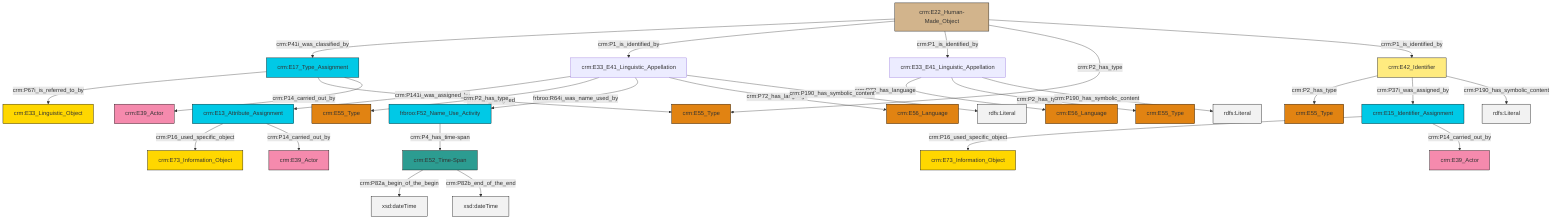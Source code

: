 graph TD
classDef Literal fill:#f2f2f2,stroke:#000000;
classDef CRM_Entity fill:#FFFFFF,stroke:#000000;
classDef Temporal_Entity fill:#00C9E6, stroke:#000000;
classDef Type fill:#E18312, stroke:#000000;
classDef Time-Span fill:#2C9C91, stroke:#000000;
classDef Appellation fill:#FFEB7F, stroke:#000000;
classDef Place fill:#008836, stroke:#000000;
classDef Persistent_Item fill:#B266B2, stroke:#000000;
classDef Conceptual_Object fill:#FFD700, stroke:#000000;
classDef Physical_Thing fill:#D2B48C, stroke:#000000;
classDef Actor fill:#f58aad, stroke:#000000;
classDef PC_Classes fill:#4ce600, stroke:#000000;
classDef Multi fill:#cccccc,stroke:#000000;

0["crm:E17_Type_Assignment"]:::Temporal_Entity -->|crm:P67i_is_referred_to_by| 1["crm:E33_Linguistic_Object"]:::Conceptual_Object
6["crm:E33_E41_Linguistic_Appellation"]:::Default -->|crm:P141i_was_assigned_by| 7["crm:E13_Attribute_Assignment"]:::Temporal_Entity
0["crm:E17_Type_Assignment"]:::Temporal_Entity -->|crm:P42_assigned| 16["crm:E55_Type"]:::Type
17["crm:E52_Time-Span"]:::Time-Span -->|crm:P82a_begin_of_the_begin| 18[xsd:dateTime]:::Literal
8["crm:E42_Identifier"]:::Appellation -->|crm:P2_has_type| 2["crm:E55_Type"]:::Type
19["frbroo:F52_Name_Use_Activity"]:::Temporal_Entity -->|crm:P4_has_time-span| 17["crm:E52_Time-Span"]:::Time-Span
20["crm:E22_Human-Made_Object"]:::Physical_Thing -->|crm:P41i_was_classified_by| 0["crm:E17_Type_Assignment"]:::Temporal_Entity
7["crm:E13_Attribute_Assignment"]:::Temporal_Entity -->|crm:P16_used_specific_object| 21["crm:E73_Information_Object"]:::Conceptual_Object
22["crm:E15_Identifier_Assignment"]:::Temporal_Entity -->|crm:P16_used_specific_object| 14["crm:E73_Information_Object"]:::Conceptual_Object
23["crm:E33_E41_Linguistic_Appellation"]:::Default -->|crm:P72_has_language| 12["crm:E56_Language"]:::Type
22["crm:E15_Identifier_Assignment"]:::Temporal_Entity -->|crm:P14_carried_out_by| 27["crm:E39_Actor"]:::Actor
6["crm:E33_E41_Linguistic_Appellation"]:::Default -->|crm:P2_has_type| 24["crm:E55_Type"]:::Type
23["crm:E33_E41_Linguistic_Appellation"]:::Default -->|crm:P2_has_type| 28["crm:E55_Type"]:::Type
20["crm:E22_Human-Made_Object"]:::Physical_Thing -->|crm:P1_is_identified_by| 6["crm:E33_E41_Linguistic_Appellation"]:::Default
20["crm:E22_Human-Made_Object"]:::Physical_Thing -->|crm:P1_is_identified_by| 23["crm:E33_E41_Linguistic_Appellation"]:::Default
20["crm:E22_Human-Made_Object"]:::Physical_Thing -->|crm:P2_has_type| 16["crm:E55_Type"]:::Type
20["crm:E22_Human-Made_Object"]:::Physical_Thing -->|crm:P1_is_identified_by| 8["crm:E42_Identifier"]:::Appellation
8["crm:E42_Identifier"]:::Appellation -->|crm:P37i_was_assigned_by| 22["crm:E15_Identifier_Assignment"]:::Temporal_Entity
6["crm:E33_E41_Linguistic_Appellation"]:::Default -->|frbroo:R64i_was_name_used_by| 19["frbroo:F52_Name_Use_Activity"]:::Temporal_Entity
6["crm:E33_E41_Linguistic_Appellation"]:::Default -->|crm:P72_has_language| 36["crm:E56_Language"]:::Type
17["crm:E52_Time-Span"]:::Time-Span -->|crm:P82b_end_of_the_end| 38[xsd:dateTime]:::Literal
8["crm:E42_Identifier"]:::Appellation -->|crm:P190_has_symbolic_content| 39[rdfs:Literal]:::Literal
6["crm:E33_E41_Linguistic_Appellation"]:::Default -->|crm:P190_has_symbolic_content| 44[rdfs:Literal]:::Literal
23["crm:E33_E41_Linguistic_Appellation"]:::Default -->|crm:P190_has_symbolic_content| 45[rdfs:Literal]:::Literal
7["crm:E13_Attribute_Assignment"]:::Temporal_Entity -->|crm:P14_carried_out_by| 4["crm:E39_Actor"]:::Actor
0["crm:E17_Type_Assignment"]:::Temporal_Entity -->|crm:P14_carried_out_by| 32["crm:E39_Actor"]:::Actor
